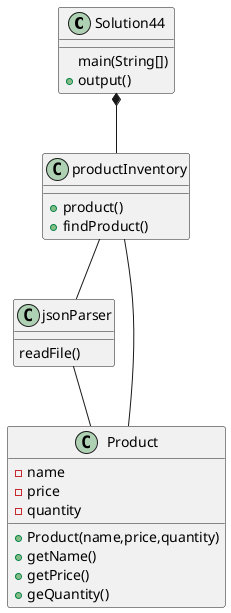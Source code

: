 @startuml
class Solution44 {
    'attributes
    main(String[])
    +output()
}

class jsonParser {
    readFile()
}

class Product{
    'attributes
    -name
    -price
    -quantity

    +Product(name,price,quantity)
    +getName()
    +getPrice()
    +geQuantity()
}

class productInventory{
    'attributes
    +product()
    +findProduct()

}

Solution44 *-- productInventory
productInventory -- jsonParser
productInventory -- Product
jsonParser -- Product
@enduml